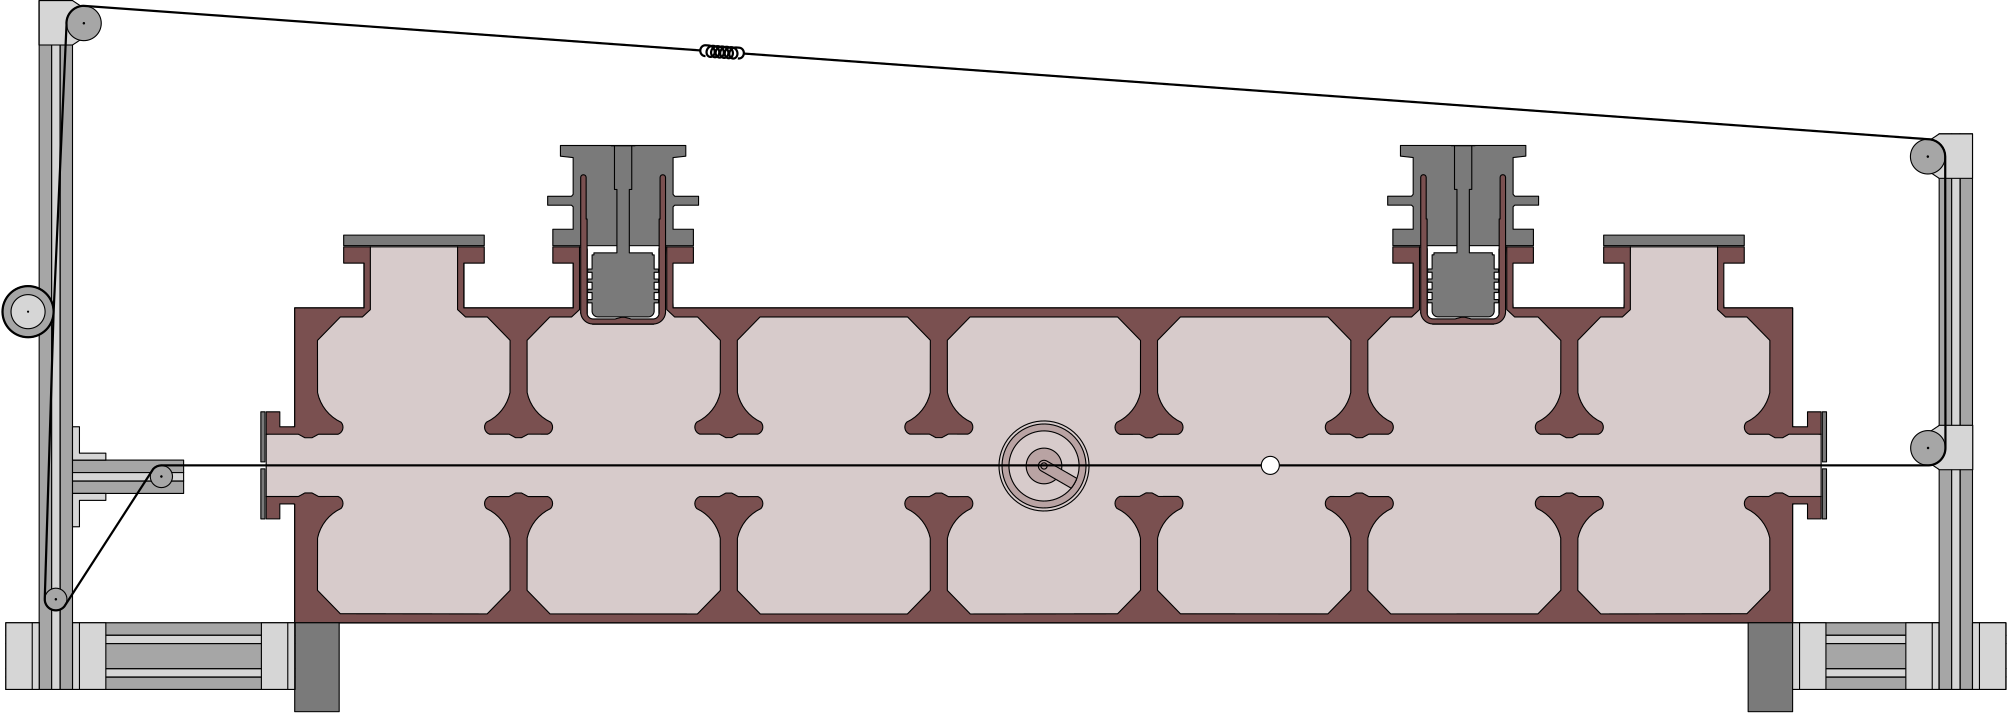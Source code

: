 <?xml version="1.0"?>
<!DOCTYPE ipe SYSTEM "ipe.dtd">
<ipe version="70005" creator="Ipe 7.1.5">
<info created="D:20150716211205" modified="D:20150718144826"/>
<ipestyle name="basic">
<symbol name="arrow/arc(spx)">
<path stroke="sym-stroke" fill="sym-stroke" pen="sym-pen">
0 0 m
-1 0.333 l
-1 -0.333 l
h
</path>
</symbol>
<symbol name="arrow/farc(spx)">
<path stroke="sym-stroke" fill="white" pen="sym-pen">
0 0 m
-1 0.333 l
-1 -0.333 l
h
</path>
</symbol>
<symbol name="mark/circle(sx)" transformations="translations">
<path fill="sym-stroke">
0.6 0 0 0.6 0 0 e
0.4 0 0 0.4 0 0 e
</path>
</symbol>
<symbol name="mark/disk(sx)" transformations="translations">
<path fill="sym-stroke">
0.6 0 0 0.6 0 0 e
</path>
</symbol>
<symbol name="mark/fdisk(sfx)" transformations="translations">
<group>
<path fill="sym-fill">
0.5 0 0 0.5 0 0 e
</path>
<path fill="sym-stroke" fillrule="eofill">
0.6 0 0 0.6 0 0 e
0.4 0 0 0.4 0 0 e
</path>
</group>
</symbol>
<symbol name="mark/box(sx)" transformations="translations">
<path fill="sym-stroke" fillrule="eofill">
-0.6 -0.6 m
0.6 -0.6 l
0.6 0.6 l
-0.6 0.6 l
h
-0.4 -0.4 m
0.4 -0.4 l
0.4 0.4 l
-0.4 0.4 l
h
</path>
</symbol>
<symbol name="mark/square(sx)" transformations="translations">
<path fill="sym-stroke">
-0.6 -0.6 m
0.6 -0.6 l
0.6 0.6 l
-0.6 0.6 l
h
</path>
</symbol>
<symbol name="mark/fsquare(sfx)" transformations="translations">
<group>
<path fill="sym-fill">
-0.5 -0.5 m
0.5 -0.5 l
0.5 0.5 l
-0.5 0.5 l
h
</path>
<path fill="sym-stroke" fillrule="eofill">
-0.6 -0.6 m
0.6 -0.6 l
0.6 0.6 l
-0.6 0.6 l
h
-0.4 -0.4 m
0.4 -0.4 l
0.4 0.4 l
-0.4 0.4 l
h
</path>
</group>
</symbol>
<symbol name="mark/cross(sx)" transformations="translations">
<group>
<path fill="sym-stroke">
-0.43 -0.57 m
0.57 0.43 l
0.43 0.57 l
-0.57 -0.43 l
h
</path>
<path fill="sym-stroke">
-0.43 0.57 m
0.57 -0.43 l
0.43 -0.57 l
-0.57 0.43 l
h
</path>
</group>
</symbol>
<symbol name="arrow/fnormal(spx)">
<path stroke="sym-stroke" fill="white" pen="sym-pen">
0 0 m
-1 0.333 l
-1 -0.333 l
h
</path>
</symbol>
<symbol name="arrow/pointed(spx)">
<path stroke="sym-stroke" fill="sym-stroke" pen="sym-pen">
0 0 m
-1 0.333 l
-0.8 0 l
-1 -0.333 l
h
</path>
</symbol>
<symbol name="arrow/fpointed(spx)">
<path stroke="sym-stroke" fill="white" pen="sym-pen">
0 0 m
-1 0.333 l
-0.8 0 l
-1 -0.333 l
h
</path>
</symbol>
<symbol name="arrow/linear(spx)">
<path stroke="sym-stroke" pen="sym-pen">
-1 0.333 m
0 0 l
-1 -0.333 l
</path>
</symbol>
<symbol name="arrow/fdouble(spx)">
<path stroke="sym-stroke" fill="white" pen="sym-pen">
0 0 m
-1 0.333 l
-1 -0.333 l
h
-1 0 m
-2 0.333 l
-2 -0.333 l
h
</path>
</symbol>
<symbol name="arrow/double(spx)">
<path stroke="sym-stroke" fill="sym-stroke" pen="sym-pen">
0 0 m
-1 0.333 l
-1 -0.333 l
h
-1 0 m
-2 0.333 l
-2 -0.333 l
h
</path>
</symbol>
<pen name="heavier" value="0.8"/>
<pen name="fat" value="1.2"/>
<pen name="ultrafat" value="2"/>
<symbolsize name="large" value="5"/>
<symbolsize name="small" value="2"/>
<symbolsize name="tiny" value="1.1"/>
<arrowsize name="large" value="10"/>
<arrowsize name="small" value="5"/>
<arrowsize name="tiny" value="3"/>
<color name="red" value="1 0 0"/>
<color name="green" value="0 1 0"/>
<color name="blue" value="0 0 1"/>
<color name="yellow" value="1 1 0"/>
<color name="orange" value="1 0.647 0"/>
<color name="gold" value="1 0.843 0"/>
<color name="purple" value="0.627 0.125 0.941"/>
<color name="gray" value="0.745"/>
<color name="brown" value="0.647 0.165 0.165"/>
<color name="navy" value="0 0 0.502"/>
<color name="pink" value="1 0.753 0.796"/>
<color name="seagreen" value="0.18 0.545 0.341"/>
<color name="turquoise" value="0.251 0.878 0.816"/>
<color name="violet" value="0.933 0.51 0.933"/>
<color name="darkblue" value="0 0 0.545"/>
<color name="darkcyan" value="0 0.545 0.545"/>
<color name="darkgray" value="0.663"/>
<color name="darkgreen" value="0 0.392 0"/>
<color name="darkmagenta" value="0.545 0 0.545"/>
<color name="darkorange" value="1 0.549 0"/>
<color name="darkred" value="0.545 0 0"/>
<color name="lightblue" value="0.678 0.847 0.902"/>
<color name="lightcyan" value="0.878 1 1"/>
<color name="lightgray" value="0.827"/>
<color name="lightgreen" value="0.565 0.933 0.565"/>
<color name="lightyellow" value="1 1 0.878"/>
<dashstyle name="dashed" value="[4] 0"/>
<dashstyle name="dotted" value="[1 3] 0"/>
<dashstyle name="dash dotted" value="[4 2 1 2] 0"/>
<dashstyle name="dash dot dotted" value="[4 2 1 2 1 2] 0"/>
<textsize name="large" value="\large"/>
<textsize name="Large" value="\Large"/>
<textsize name="LARGE" value="\LARGE"/>
<textsize name="huge" value="\huge"/>
<textsize name="Huge" value="\Huge"/>
<textsize name="small" value="\small"/>
<textsize name="footnote" value="\footnotesize"/>
<textsize name="tiny" value="\tiny"/>
<textstyle name="center" begin="\begin{center}" end="\end{center}"/>
<textstyle name="itemize" begin="\begin{itemize}" end="\end{itemize}"/>
<textstyle name="item" begin="\begin{itemize}\item{}" end="\end{itemize}"/>
<gridsize name="4 pts" value="4"/>
<gridsize name="8 pts (~3 mm)" value="8"/>
<gridsize name="16 pts (~6 mm)" value="16"/>
<gridsize name="32 pts (~12 mm)" value="32"/>
<gridsize name="10 pts (~3.5 mm)" value="10"/>
<gridsize name="20 pts (~7 mm)" value="20"/>
<gridsize name="14 pts (~5 mm)" value="14"/>
<gridsize name="28 pts (~10 mm)" value="28"/>
<gridsize name="56 pts (~20 mm)" value="56"/>
<anglesize name="90 deg" value="90"/>
<anglesize name="60 deg" value="60"/>
<anglesize name="45 deg" value="45"/>
<anglesize name="30 deg" value="30"/>
<anglesize name="22.5 deg" value="22.5"/>
<tiling name="falling" angle="-60" step="4" width="1"/>
<tiling name="rising" angle="30" step="4" width="1"/>
</ipestyle>
<ipestyle name="bigpaper">
<symbol name="arrow/arc(spx)">
<path stroke="sym-stroke" fill="sym-stroke" pen="sym-pen">
0 0 m
-1 0.333 l
-1 -0.333 l
h
</path>
</symbol>
<symbol name="arrow/farc(spx)">
<path stroke="sym-stroke" fill="white" pen="sym-pen">
0 0 m
-1 0.333 l
-1 -0.333 l
h
</path>
</symbol>
<symbol name="mark/circle(sx)" transformations="translations">
<path fill="sym-stroke">
0.6 0 0 0.6 0 0 e
0.4 0 0 0.4 0 0 e
</path>
</symbol>
<symbol name="mark/disk(sx)" transformations="translations">
<path fill="sym-stroke">
0.6 0 0 0.6 0 0 e
</path>
</symbol>
<symbol name="mark/fdisk(sfx)" transformations="translations">
<group>
<path fill="sym-fill">
0.5 0 0 0.5 0 0 e
</path>
<path fill="sym-stroke" fillrule="eofill">
0.6 0 0 0.6 0 0 e
0.4 0 0 0.4 0 0 e
</path>
</group>
</symbol>
<symbol name="mark/box(sx)" transformations="translations">
<path fill="sym-stroke" fillrule="eofill">
-0.6 -0.6 m
0.6 -0.6 l
0.6 0.6 l
-0.6 0.6 l
h
-0.4 -0.4 m
0.4 -0.4 l
0.4 0.4 l
-0.4 0.4 l
h
</path>
</symbol>
<symbol name="mark/square(sx)" transformations="translations">
<path fill="sym-stroke">
-0.6 -0.6 m
0.6 -0.6 l
0.6 0.6 l
-0.6 0.6 l
h
</path>
</symbol>
<symbol name="mark/fsquare(sfx)" transformations="translations">
<group>
<path fill="sym-fill">
-0.5 -0.5 m
0.5 -0.5 l
0.5 0.5 l
-0.5 0.5 l
h
</path>
<path fill="sym-stroke" fillrule="eofill">
-0.6 -0.6 m
0.6 -0.6 l
0.6 0.6 l
-0.6 0.6 l
h
-0.4 -0.4 m
0.4 -0.4 l
0.4 0.4 l
-0.4 0.4 l
h
</path>
</group>
</symbol>
<symbol name="mark/cross(sx)" transformations="translations">
<group>
<path fill="sym-stroke">
-0.43 -0.57 m
0.57 0.43 l
0.43 0.57 l
-0.57 -0.43 l
h
</path>
<path fill="sym-stroke">
-0.43 0.57 m
0.57 -0.43 l
0.43 -0.57 l
-0.57 0.43 l
h
</path>
</group>
</symbol>
<symbol name="arrow/fnormal(spx)">
<path stroke="sym-stroke" fill="white" pen="sym-pen">
0 0 m
-1 0.333 l
-1 -0.333 l
h
</path>
</symbol>
<symbol name="arrow/pointed(spx)">
<path stroke="sym-stroke" fill="sym-stroke" pen="sym-pen">
0 0 m
-1 0.333 l
-0.8 0 l
-1 -0.333 l
h
</path>
</symbol>
<symbol name="arrow/fpointed(spx)">
<path stroke="sym-stroke" fill="white" pen="sym-pen">
0 0 m
-1 0.333 l
-0.8 0 l
-1 -0.333 l
h
</path>
</symbol>
<symbol name="arrow/linear(spx)">
<path stroke="sym-stroke" pen="sym-pen">
-1 0.333 m
0 0 l
-1 -0.333 l
</path>
</symbol>
<symbol name="arrow/fdouble(spx)">
<path stroke="sym-stroke" fill="white" pen="sym-pen">
0 0 m
-1 0.333 l
-1 -0.333 l
h
-1 0 m
-2 0.333 l
-2 -0.333 l
h
</path>
</symbol>
<symbol name="arrow/double(spx)">
<path stroke="sym-stroke" fill="sym-stroke" pen="sym-pen">
0 0 m
-1 0.333 l
-1 -0.333 l
h
-1 0 m
-2 0.333 l
-2 -0.333 l
h
</path>
</symbol>
<pen name="heavier" value="0.8"/>
<pen name="fat" value="1.2"/>
<pen name="ultrafat" value="2"/>
<symbolsize name="large" value="5"/>
<symbolsize name="small" value="2"/>
<symbolsize name="tiny" value="1.1"/>
<arrowsize name="large" value="10"/>
<arrowsize name="small" value="5"/>
<arrowsize name="tiny" value="3"/>
<color name="red" value="1 0 0"/>
<color name="green" value="0 1 0"/>
<color name="blue" value="0 0 1"/>
<color name="yellow" value="1 1 0"/>
<color name="orange" value="1 0.647 0"/>
<color name="gold" value="1 0.843 0"/>
<color name="purple" value="0.627 0.125 0.941"/>
<color name="gray" value="0.745"/>
<color name="brown" value="0.647 0.165 0.165"/>
<color name="navy" value="0 0 0.502"/>
<color name="pink" value="1 0.753 0.796"/>
<color name="seagreen" value="0.18 0.545 0.341"/>
<color name="turquoise" value="0.251 0.878 0.816"/>
<color name="violet" value="0.933 0.51 0.933"/>
<color name="darkblue" value="0 0 0.545"/>
<color name="darkcyan" value="0 0.545 0.545"/>
<color name="darkgray" value="0.663"/>
<color name="darkgreen" value="0 0.392 0"/>
<color name="darkmagenta" value="0.545 0 0.545"/>
<color name="darkorange" value="1 0.549 0"/>
<color name="darkred" value="0.545 0 0"/>
<color name="lightblue" value="0.678 0.847 0.902"/>
<color name="lightcyan" value="0.878 1 1"/>
<color name="lightgray" value="0.827"/>
<color name="lightgreen" value="0.565 0.933 0.565"/>
<color name="lightyellow" value="1 1 0.878"/>
<dashstyle name="dashed" value="[4] 0"/>
<dashstyle name="dotted" value="[1 3] 0"/>
<dashstyle name="dash dotted" value="[4 2 1 2] 0"/>
<dashstyle name="dash dot dotted" value="[4 2 1 2 1 2] 0"/>
<textsize name="large" value="\large"/>
<textsize name="Large" value="\Large"/>
<textsize name="LARGE" value="\LARGE"/>
<textsize name="huge" value="\huge"/>
<textsize name="Huge" value="\Huge"/>
<textsize name="small" value="\small"/>
<textsize name="footnote" value="\footnotesize"/>
<textsize name="tiny" value="\tiny"/>
<textstyle name="center" begin="\begin{center}" end="\end{center}"/>
<textstyle name="itemize" begin="\begin{itemize}" end="\end{itemize}"/>
<textstyle name="item" begin="\begin{itemize}\item{}" end="\end{itemize}"/>
<gridsize name="4 pts" value="4"/>
<gridsize name="8 pts (~3 mm)" value="8"/>
<gridsize name="16 pts (~6 mm)" value="16"/>
<gridsize name="32 pts (~12 mm)" value="32"/>
<gridsize name="10 pts (~3.5 mm)" value="10"/>
<gridsize name="20 pts (~7 mm)" value="20"/>
<gridsize name="14 pts (~5 mm)" value="14"/>
<gridsize name="28 pts (~10 mm)" value="28"/>
<gridsize name="56 pts (~20 mm)" value="56"/>
<anglesize name="90 deg" value="90"/>
<anglesize name="60 deg" value="60"/>
<anglesize name="45 deg" value="45"/>
<anglesize name="30 deg" value="30"/>
<anglesize name="22.5 deg" value="22.5"/>
<layout paper="10000 6000" origin="0 0" frame="10000 6000"/>
<titlestyle pos="10 10" size="LARGE" color="title"  valign="baseline"/>
<tiling name="falling" angle="-60" step="4" width="1"/>
<tiling name="rising" angle="30" step="4" width="1"/>
</ipestyle>
<page>
<layer name="Cavity"/>
<layer name="Minitec"/>
<view layers="Cavity Minitec" active="Cavity"/>
<group layer="Cavity" matrix="1 0 0 1 -256 -288">
<group matrix="-1 0 -0 -1 1819.81 1445.16">
<path matrix="1 0 0 1 608 96" stroke="black" fill="0.843 0.796 0.796">
32.5748 709.16 m
571.811 709.16 l
571.811 666.365 l
582.077 663.7 l
582.077 641.274 l
571.811 638.609 l
571.811 595.814 l
546.833 595.814 l
546.833 579.681 l
544.588 573.822 l
513.186 573.822 l
510.941 579.681 l
510.941 595.814 l
471.533 595.814 l
471.533 579.681 l
469.288 573.822 l
466.559 574.607 l
466.557 597.788 l
468.862 597.581 l
464.532 601.615 l
442.649 601.615 l
438.319 597.581 l
440.624 597.788 l
440.622 574.47 l
437.886 573.822 l
435.641 595.814 l
169.133 595.814 l
169.133 579.681 l
166.888 573.822 l
164.149 574.498 l
164.146 597.765 l
166.451 597.558 l
162.122 601.592 l
140.238 601.592 l
136.139 597.579 l
138.214 597.765 l
138.211 574.631 l
135.486 573.822 l
133.241 595.814 l
93.2332 595.814 l
90.988 573.822 l
59.586 573.822 l
57.3408 595.814 l
32.5748 595.814 l
32.5748 638.609 l
22.309 641.274 l
22.309 663.7 l
32.5748 666.365 l
32.5748 709.16 l
h
</path>
<path matrix="1 0 0 0.643236 608 296.509" stroke="black" fill="0.478">
49.9884 579.681 m
49.9884 573.822 l
100.586 573.822 l
100.586 579.681 l
h
</path>
<path matrix="1 0 0 0.643236 1061.6 296.509" stroke="black" fill="0.478">
49.9884 579.681 m
49.9884 573.822 l
100.586 573.822 l
100.586 579.681 l
h
</path>
<group matrix="1 0 0 1 608 96">
<path matrix="1 0 0 1 0.135177 0" stroke="black" fill="0.478">
20.2379 651.229 m
20.2379 633.22 l
21.7438 633.22 l
21.7438 651.229 l
h
</path>
<path matrix="1 0 0 1 4.0023 21.465" stroke="black" fill="0.478">
16.3708 650.293 m
16.3708 632.284 l
17.8767 632.284 l
17.8767 650.293 l
h
</path>
</group>
<group matrix="1 0 0 1 1170.12 96">
<path matrix="1 0 0 1 0.135177 0" stroke="black" fill="0.478">
20.2379 651.229 m
20.2379 633.22 l
21.7438 633.22 l
21.7438 651.229 l
h
</path>
<path matrix="1 0 0 1 4.0023 21.465" stroke="black" fill="0.478">
16.3708 650.293 m
16.3708 632.284 l
17.8767 632.284 l
17.8767 650.293 l
h
</path>
</group>
<group matrix="1 0 0 1 608 96">
<path stroke="black" fill="0.478 0.314 0.314">
571.811 666.365 m
571.811 709.16 l
32.5748 709.16 l
32.5748 666.365 l
27.2027 666.365 l
27.2027 671.754 l
22.309 671.754 l
22.309 663.7 l
33.896 663.695 l
36.227 662.427 l
38.796 662.427 l
41.127 663.695 l
48.176 663.685 l
-2.67979 0 0 -2.67979 47.268 666.207 49.269 667.99 a
-15.2113 0 0 15.2113 55.677 681.786 40.789 678.666 a
40.761 697.469 l
49.0254 705.9 l
101.642 705.976 l
109.906 697.499 l
109.878 678.696 l
15.2113 0 0 -15.2113 94.99 681.816 101.398 668.02 a
2.67979 0 0 2.67979 103.399 666.237 102.491 663.715 a
109.54 663.725 l
111.871 662.457 l
114.052 662.447 l
116.383 663.715 l
123.432 663.705 l
-2.67979 0 0 -2.67979 122.524 666.227 124.525 668.01 a
-15.2113 0 0 15.2113 130.933 681.806 116.045 678.686 a
116.017 697.489 l
124.281 705.966 l
177.242 705.976 l
185.506 697.499 l
185.478 678.696 l
15.2113 0 0 -15.2113 170.59 681.816 176.998 668.02 a
2.67979 0 0 2.67979 178.999 666.237 178.091 663.715 a
185.14 663.725 l
187.471 662.457 l
189.652 662.447 l
191.983 663.715 l
199.032 663.705 l
-2.67979 0 0 -2.67979 198.124 666.227 200.125 668.01 a
-15.2113 0 0 15.2113 206.533 681.806 191.645 678.686 a
191.617 697.489 l
199.881 705.966 l
252.947 705.936 l
261.211 697.459 l
261.183 678.656 l
15.2113 0 0 -15.2113 246.295 681.776 252.703 667.98 a
2.67979 0 0 2.67979 254.704 666.197 253.796 663.675 a
260.845 663.685 l
263.176 662.417 l
265.357 662.407 l
267.688 663.675 l
274.737 663.665 l
-2.67979 0 0 -2.67979 273.829 666.187 275.83 667.97 a
-15.2113 0 0 15.2113 282.238 681.766 267.35 678.646 a
267.322 697.449 l
275.586 705.926 l
328.613 705.996 l
336.877 697.519 l
336.849 678.716 l
15.2113 0 0 -15.2113 321.961 681.836 328.369 668.04 a
2.67979 0 0 2.67979 330.37 666.257 329.462 663.735 a
336.511 663.745 l
338.842 662.477 l
341.023 662.477 l
343.354 663.745 l
350.403 663.735 l
-2.67979 0 0 -2.67979 349.495 666.257 351.496 668.04 a
-15.2113 0 0 15.2113 357.904 681.836 343.016 678.716 a
342.988 697.519 l
351.252 705.996 l
404.213 705.996 l
412.477 697.519 l
412.449 678.716 l
15.2113 0 0 -15.2113 397.561 681.836 403.969 668.04 a
2.67979 0 0 2.67979 405.97 666.257 405.062 663.735 a
412.111 663.745 l
414.442 662.477 l
416.623 662.477 l
418.954 663.745 l
426.003 663.735 l
-2.67979 0 0 -2.67979 425.095 666.257 427.096 668.04 a
-15.2113 0 0 15.2113 433.504 681.836 418.616 678.716 a
418.588 697.519 l
426.852 705.996 l
479.906 705.976 l
488.17 697.499 l
488.142 678.696 l
15.2113 0 0 -15.2113 473.254 681.816 479.662 668.02 a
2.67979 0 0 2.67979 481.663 666.237 480.755 663.715 a
487.804 663.725 l
490.135 662.457 l
492.316 662.457 l
494.647 663.725 l
501.696 663.715 l
-2.67979 0 0 -2.67979 500.788 666.237 502.789 668.02 a
-15.2113 0 0 15.2113 509.197 681.816 494.309 678.696 a
494.281 697.499 l
502.545 705.976 l
555.408 705.9 l
563.625 697.469 l
563.597 678.666 l
15.2113 0 0 -15.2113 548.709 681.786 555.117 667.99 a
2.67979 0 0 2.67979 557.118 666.207 556.21 663.685 a
563.259 663.695 l
565.59 662.427 l
568.159 662.427 l
570.49 663.7 l
582.077 663.7 l
582.077 671.754 l
577.183 671.754 l
577.183 666.365 l
571.811 666.365 l
</path>
<path stroke="black" fill="0.478 0.314 0.314">
57.3408 595.814 m
57.3408 579.681 l
49.9884 579.681 l
49.9884 573.822 l
59.586 573.822 l
59.586 596.413 l
56.7126 599.074 l
49.0254 599.074 l
40.761 607.503 l
40.789 626.306 l
-15.2113 0 0 15.2113 55.677 623.186 49.269 636.982 a
-2.67979 0 0 -2.67979 47.268 638.765 48.176 641.287 a
41.127 641.277 l
38.8964 642.545 l
36.15 642.545 l
33.896 641.274 l
22.309 641.274 l
22.309 633.22 l
27.2027 633.22 l
27.2027 638.609 l
32.5748 638.609 l
32.5748 595.814 l
h
</path>
<path stroke="black" fill="0.478 0.314 0.314">
124.218 599.074 m
132.623 599.074 l
135.486 596.413 l
135.486 573.822 l
125.888 573.822 l
125.888 579.681 l
133.241 579.681 l
133.241 595.814 l
93.2332 595.814 l
93.2332 579.681 l
100.586 579.681 l
100.586 573.822 l
90.988 573.822 l
90.988 596.413 l
93.861 599.074 l
101.711 599.074 l
109.906 607.48 l
109.878 626.283 l
15.2113 0 0 15.2113 94.99 623.163 101.398 636.959 a
2.67979 0 0 -2.67979 103.399 638.742 102.491 641.264 a
109.54 641.254 l
111.871 642.522 l
114.052 642.529 l
116.383 641.261 l
123.432 641.271 l
-2.67979 0 0 2.67979 122.524 638.749 124.525 636.966 a
-15.2113 0 0 -15.2113 130.933 623.17 116.045 626.29 a
116.017 607.487 l
124.281 599.01 l
</path>
<path stroke="black" fill="0.478 0.314 0.314">
199.818 599.074 m
252.982 599.074 l
261.211 607.515 l
261.183 626.318 l
15.2113 0 0 15.2113 246.295 623.198 252.703 636.994 a
2.67979 0 0 -2.67979 254.704 638.777 253.796 641.299 a
260.845 641.289 l
263.176 642.557 l
265.357 642.564 l
267.688 641.296 l
274.737 641.306 l
-2.67979 0 0 2.67979 273.829 638.784 275.83 637.001 a
-15.2113 0 0 -15.2113 282.238 623.205 267.35 626.325 a
267.322 607.522 l
275.558 599.074 l
328.711 599.074 l
336.877 607.45 l
336.849 626.253 l
15.2113 0 0 15.2113 321.961 623.133 328.369 636.929 a
2.67979 0 0 -2.67979 330.37 638.712 329.462 641.234 a
336.511 641.224 l
338.842 642.492 l
341.023 642.499 l
343.354 641.231 l
350.403 641.241 l
-2.67979 0 0 2.67979 349.495 638.719 351.496 636.936 a
-15.2113 0 0 -15.2113 357.904 623.14 343.016 626.26 a
342.988 607.457 l
351.16 599.074 l
404.309 599.074 l
412.477 607.453 l
412.449 626.256 l
15.2113 0 0 15.2113 397.561 623.136 403.969 636.932 a
2.67979 0 0 -2.67979 405.97 638.715 405.062 641.237 a
412.111 641.227 l
414.442 642.495 l
416.623 642.501 l
418.954 641.233 l
426.003 641.243 l
-2.67979 0 0 2.67979 425.095 638.721 427.096 636.938 a
-15.2113 0 0 -15.2113 433.504 623.142 418.616 626.262 a
418.588 607.459 l
426.763 599.074 l
435.027 599.074 l
437.886 596.413 l
437.886 573.822 l
428.288 573.822 l
428.288 579.681 l
435.641 579.681 l
435.641 595.814 l
169.133 595.814 l
169.133 579.681 l
176.486 579.681 l
176.486 573.822 l
166.888 573.822 l
166.888 596.413 l
169.761 599.074 l
177.311 599.074 l
185.506 607.48 l
185.478 626.283 l
15.2113 0 0 15.2113 170.59 623.163 176.998 636.959 a
2.67979 0 0 -2.67979 178.999 638.742 178.091 641.264 a
185.14 641.254 l
187.471 642.522 l
189.652 642.528 l
191.983 641.26 l
199.032 641.27 l
-2.67979 0 0 2.67979 198.124 638.748 200.125 636.965 a
-15.2113 0 0 -15.2113 206.533 623.169 191.645 626.289 a
191.617 607.486 l
199.881 599.009 l
</path>
<path stroke="black" fill="0.478 0.314 0.314">
513.186 596.413 m
510.315 599.074 l
502.473 599.074 l
494.281 607.478 l
494.309 626.281 l
-15.2113 0 0 15.2113 509.197 623.161 502.789 636.957 a
-2.67979 0 0 -2.67979 500.788 638.74 501.696 641.262 a
494.647 641.252 l
492.316 642.52 l
490.135 642.513 l
487.804 641.245 l
480.755 641.255 l
2.67979 0 0 2.67979 481.663 638.733 479.662 636.95 a
15.2113 0 0 -15.2113 473.254 623.154 488.142 626.274 a
488.17 607.471 l
479.984 599.074 l
472.161 599.074 l
469.288 596.413 l
469.288 573.822 l
478.886 573.822 l
478.886 579.681 l
471.533 579.681 l
471.533 595.814 l
510.941 595.814 l
510.941 579.681 l
503.588 579.681 l
503.588 573.822 l
513.186 573.822 l
h
</path>
<path stroke="black" fill="0.478 0.314 0.314">
565.59 642.545 m
568.159 642.545 l
570.49 641.274 l
582.077 641.274 l
582.077 633.22 l
577.183 633.22 l
577.183 638.609 l
571.811 638.609 l
571.811 595.814 l
546.833 595.814 l
546.833 579.681 l
554.186 579.681 l
554.186 573.822 l
544.588 573.822 l
544.588 596.413 l
547.461 599.074 l
555.408 599.074 l
563.625 607.503 l
563.597 626.306 l
15.2113 0 0 15.2113 548.709 623.186 555.117 636.982 a
2.67979 0 0 -2.67979 557.118 638.765 556.21 641.287 a
563.259 641.277 l
h
</path>
</group>
<group matrix="-0.5 -0.866025 0.866025 -0.5 495.835 1336.66">
<path matrix="0.222714 0 0 0.222714 259.325 607.746" stroke="black">
72.7692 0 0 72.7692 191.908 201.89 e
</path>
<path matrix="0.222714 0 0 0.222714 259.325 607.746" stroke="black" fill="0.725 0.639 0.639">
67.8739 0 0 67.8739 191.908 201.89 e
</path>
<path matrix="1 0 0 1 0.00140169 0.00027054" stroke="black" fill="0.843 0.796 0.796">
12.628 0 0 12.628 302.066 652.71 e
</path>
<group matrix="1 0 0 1 0.001 0">
<path stroke="black" fill="0.725 0.639 0.639">
6.41911 0 0 6.41911 302.066 652.71 e
</path>
<path matrix="1 0 0 1 -0.00040169 -0.00027054" stroke="black" fill="0.725 0.639 0.639">
304.102 640.247 m
12.6279 0 0 -12.6279 302.065 652.71 300.029 640.247 a
300.029 652.703 l
2.0367 0 0 -2.0367 302.066 652.71 304.102 652.712 a
304.102 640.247 l
</path>
<path matrix="0.222714 0 0 0.222714 259.325 607.747" stroke="black" fill="0.725 0.639 0.639">
5.02733 0 0 5.02733 191.908 201.89 e
</path>
</group>
</group>
<group matrix="1 0 0 1 608 96">
<path stroke="black" fill="0.478">
135.909 573.38 m
125.879 573.38 l
125.879 567.477 l
133.199 567.477 l
133.199 559.386 l
132.586 558.807 l
124.023 558.807 l
124.023 555.598 l
132.591 555.598 l
133.199 554.914 l
133.199 541.667 l
128.619 541.161 l
128.619 537.324 l
173.741 537.324 l
173.741 541.161 l
169.161 541.667 l
169.161 554.914 l
169.769 555.598 l
178.337 555.598 l
178.337 558.807 l
169.774 558.807 l
169.161 559.386 l
169.161 567.477 l
176.477 567.477 l
176.477 573.38 l
166.451 573.38 l
h
</path>
<path stroke="black" fill="0.478 0.314 0.314">
138.214 597.765 m
2.17478 0 0 -2.17478 140.382 597.596 140.233 599.765 a
148.298 599.765 l
150.811 599.086 l
151.549 599.086 l
154.062 599.765 l
162.127 599.765 l
-2.17478 0 0 2.17478 161.978 597.596 164.146 597.765 a
164.15 563.795 l
164.484 563.795 l
164.484 548.808 l
-0.979003 0 0 -0.979003 165.473 548.834 166.451 548.808 a
166.451 597.558 l
-4.46596 0 0 -4.46596 162.006 597.128 162.122 601.592 a
140.238 601.592 l
4.46596 0 0 4.46596 140.354 597.128 135.909 597.558 a
135.909 548.808 l
0.979003 0 0 0.979003 136.887 548.834 137.876 548.808 a
137.876 563.795 l
138.21 563.795 l
h
</path>
<path stroke="black" fill="0.478">
155.452 537.418 m
154.288 537.418 l
154.288 553.142 l
153.412 553.142 l
153.412 575.969 l
161.686 575.969 l
161.686 576.702 l
162.349 576.702 l
162.349 581.796 l
163.934 581.797 l
163.934 582.966 l
162.349 582.966 l
162.349 585.397 l
163.934 585.398 l
163.934 586.567 l
162.349 586.567 l
162.349 589.084 l
163.934 589.084 l
163.934 590.253 l
162.349 590.254 l
162.349 592.793 l
163.934 592.793 l
163.934 593.962 l
162.349 593.962 l
162.349 597.076 l
-2.13777 0 0 -2.13777 160.22 596.889 160.176 599.026 a
142.184 599.026 l
2.13777 0 0 2.13777 142.14 596.889 140.011 597.076 a
140.011 593.962 l
138.426 593.962 l
138.426 592.793 l
140.011 592.793 l
140.011 590.254 l
138.426 590.253 l
138.426 589.084 l
140.011 589.084 l
140.011 586.567 l
138.426 586.567 l
138.426 585.398 l
140.011 585.397 l
140.011 582.966 l
138.426 582.966 l
138.426 581.797 l
140.011 581.796 l
140.011 576.702 l
140.674 576.702 l
140.674 575.969 l
148.948 575.969 l
148.948 553.142 l
148.072 553.142 l
148.072 537.418 l
146.908 537.418 l
h
</path>
</group>
<group matrix="1 0 0 1 608 96">
<path stroke="black" fill="0.478">
431.03 537.346 m
476.152 537.346 l
476.152 541.184 l
471.572 541.689 l
471.572 554.936 l
472.18 555.62 l
480.747 555.62 l
480.747 558.829 l
472.184 558.829 l
471.572 559.409 l
471.572 567.499 l
478.888 567.499 l
478.888 573.403 l
468.862 573.403 l
438.32 573.403 l
428.29 573.403 l
428.29 567.499 l
435.61 567.499 l
435.61 559.409 l
434.997 558.829 l
426.434 558.829 l
426.434 555.62 l
435.001 555.62 l
435.61 554.936 l
435.61 541.689 l
431.03 541.184 l
h
</path>
<path stroke="black" fill="0.478 0.314 0.314">
468.862 597.581 m
468.862 548.83 l
-0.979003 0 0 0.979003 467.883 548.857 466.895 548.83 a
466.895 563.818 l
466.56 563.818 l
466.557 597.788 l
-2.17478 0 0 -2.17478 464.389 597.618 464.537 599.788 a
456.473 599.788 l
453.96 599.109 l
453.222 599.109 l
450.708 599.788 l
442.644 599.788 l
2.17478 0 0 2.17478 442.793 597.618 440.624 597.788 a
440.621 563.818 l
440.287 563.818 l
440.287 548.83 l
0.979003 0 0 -0.979003 439.298 548.857 438.319 548.83 a
438.319 597.581 l
4.46596 0 0 -4.46596 442.765 597.15 442.649 601.615 a
464.532 601.615 l
-4.46596 0 0 4.46596 464.417 597.15 468.862 597.581 a
h
</path>
<path stroke="black" fill="0.478">
449.319 537.44 m
457.863 537.44 l
456.699 537.44 l
456.699 553.165 l
455.823 553.165 l
455.823 575.991 l
464.097 575.991 l
464.097 576.724 l
464.76 576.724 l
464.76 581.819 l
466.345 581.819 l
466.345 582.989 l
464.76 582.989 l
464.76 585.42 l
466.345 585.42 l
466.345 586.59 l
464.76 586.59 l
464.76 589.107 l
466.345 589.106 l
466.345 590.276 l
464.76 590.276 l
464.76 592.815 l
466.345 592.815 l
466.345 593.985 l
464.76 593.985 l
464.76 597.098 l
-2.13777 0 0 -2.13777 462.631 596.911 462.587 599.049 a
444.595 599.049 l
2.13777 0 0 2.13777 444.551 596.911 442.421 597.098 a
442.421 593.985 l
440.837 593.985 l
440.837 592.815 l
442.421 592.815 l
442.421 590.276 l
440.837 590.276 l
440.837 589.106 l
442.421 589.107 l
442.421 586.59 l
440.837 586.59 l
440.837 585.42 l
442.421 585.42 l
442.421 582.989 l
440.837 582.989 l
440.837 581.819 l
442.421 581.819 l
442.421 576.724 l
443.085 576.724 l
443.085 575.991 l
451.359 575.991 l
451.359 553.165 l
450.483 553.165 l
450.483 537.44 l
h
</path>
</group>
</group>
<group matrix="1 0 0 1 448 464">
<path matrix="1 0 0 1 32 -240" stroke="black" fill="0.478">
160 384 m
160 416 l
176 416 l
176 384 l
h
</path>
<group matrix="1 0 0 1 64 -240">
<path matrix="1 0 0 1 0 -36" stroke="black" fill="0.651">
24 447.5 m
24 452 l
128 452 l
128 447.5 l
h
</path>
<path matrix="1 0 0 1 0 -36" stroke="black" fill="0.839">
24 447.5 m
24 444.5 l
128 444.5 l
128 447.5 l
h
</path>
<path matrix="1 0 0 1 0 -48" stroke="black" fill="0.651">
128 444.5 m
128 440 l
24 440 l
24 444.5 l
h
</path>
<path matrix="1 0 0 1 0 -48" stroke="black" fill="0.839">
24 447.5 m
24 444.5 l
128 444.5 l
128 447.5 l
h
</path>
<path stroke="black" fill="0.651">
24 404 m
24 408.5 l
128 408.5 l
128 404 l
128 399.5 l
24 399.5 l
h
</path>
</group>
<group matrix="1 0 0 1 36 -272">
<path matrix="1 0 0 1 112 32" stroke="black" fill="0.839">
32 416 m
32 392 l
44 392 l
44 416 l
h
</path>
<path stroke="black" fill="0.839">
156 448 m
156 424 l
153.5 424 l
153.5 448 l
h
</path>
</group>
<group matrix="-1 0 0 -1 268 600">
<path matrix="1 0 0 1 112 32" stroke="black" fill="0.839">
32 416 m
32 392 l
44 392 l
44 416 l
h
</path>
<path stroke="black" fill="0.839">
156 448 m
156 424 l
153.5 424 l
153.5 448 l
h
</path>
</group>
<group matrix="0 2.38462 -1 0 552 94.7692">
<path stroke="black" fill="0.651">
128 444.5 m
128 440 l
24 440 l
24 444.5 l
h
</path>
<path stroke="black" fill="0.651">
24 447.5 m
24 452 l
128 452 l
128 447.5 l
h
</path>
<path stroke="black" fill="0.839">
24 447.5 m
24 444.5 l
128 444.5 l
128 447.5 l
h
</path>
</group>
<group matrix="1 0 0 1 -56 -272">
<path matrix="1 0 0 1 112 32" stroke="black" fill="0.839">
32 416 m
32 392 l
44 392 l
44 416 l
h
</path>
<path stroke="black" fill="0.839">
156 448 m
156 424 l
153.5 424 l
153.5 448 l
h
</path>
</group>
<group matrix="0.384615 0 0 1 102.769 -217.437">
<path stroke="black" fill="0.651">
128 444.5 m
128 440 l
24 440 l
24 444.5 l
h
</path>
<path stroke="black" fill="0.651">
24 447.5 m
24 452 l
128 452 l
128 447.5 l
h
</path>
<path stroke="black" fill="0.839">
24 447.5 m
24 444.5 l
128 444.5 l
128 447.5 l
h
</path>
</group>
<path matrix="1 0 0 1 -25.5 -109.437" stroke="black" fill="0.839">
137.5 344 m
137.5 356 l
140 356 l
140 346.5 l
149.5 346.5 l
149.5 344 l
h
</path>
<path matrix="0 -1 1 0 -232 360.063" stroke="black" fill="0.839">
137.5 344 m
137.5 356 l
140 356 l
140 346.5 l
149.5 346.5 l
149.5 344 l
h
</path>
<path matrix="-1 0 0 1 891.236 -240" stroke="black" fill="0.478">
160 384 m
160 416 l
176 416 l
176 384 l
h
</path>
<group matrix="-0.738113 0 0 1 825.715 -240">
<path matrix="1 0 0 1 0 -36" stroke="black" fill="0.651">
24 447.5 m
24 452 l
128 452 l
128 447.5 l
h
</path>
<path matrix="1 0 0 1 0 -36" stroke="black" fill="0.839">
24 447.5 m
24 444.5 l
128 444.5 l
128 447.5 l
h
</path>
<path matrix="1 0 0 1 0 -48" stroke="black" fill="0.651">
128 444.5 m
128 440 l
24 440 l
24 444.5 l
h
</path>
<path matrix="1 0 0 1 0 -48" stroke="black" fill="0.839">
24 447.5 m
24 444.5 l
128 444.5 l
128 447.5 l
h
</path>
<path stroke="black" fill="0.651">
24 404 m
24 408.5 l
128 408.5 l
128 404 l
128 399.5 l
24 399.5 l
h
</path>
</group>
<group matrix="-1 0 0 1 887.236 -272">
<path matrix="1 0 0 1 112 32" stroke="black" fill="0.839">
32 416 m
32 392 l
44 392 l
44 416 l
h
</path>
<path stroke="black" fill="0.839">
156 448 m
156 424 l
153.5 424 l
153.5 448 l
h
</path>
</group>
<group matrix="1 0 0 -1 628 600">
<path matrix="1 0 0 1 112 32" stroke="black" fill="0.839">
32 416 m
32 392 l
44 392 l
44 416 l
h
</path>
<path stroke="black" fill="0.839">
156 448 m
156 424 l
153.5 424 l
153.5 448 l
h
</path>
</group>
<group matrix="0 1.92308 1 0 344 105.846">
<path stroke="black" fill="0.651">
128 444.5 m
128 440 l
24 440 l
24 444.5 l
h
</path>
<path stroke="black" fill="0.651">
24 447.5 m
24 452 l
128 452 l
128 447.5 l
h
</path>
<path stroke="black" fill="0.839">
24 447.5 m
24 444.5 l
128 444.5 l
128 447.5 l
h
</path>
</group>
<group matrix="-1 0 0 1 952 -272">
<path matrix="1 0 0 1 112 32" stroke="black" fill="0.839">
32 416 m
32 392 l
44 392 l
44 416 l
h
</path>
<path stroke="black" fill="0.839">
156 448 m
156 424 l
153.5 424 l
153.5 448 l
h
</path>
</group>
<group matrix="-1 0 0 1 896 -48">
<path matrix="1 0 0 1 -64 -32" stroke="black" fill="0.839">
164 432 m
176 432 l
182.064 427.957 l
182.544 420.363 l
176 416 l
164 416 l
h
</path>
<path matrix="1 0 0 1 -75.9132 -32.1721" stroke="black" fill="0.651">
6.26129 -0.109131 0.109131 6.26129 192 424 e
</path>
<path matrix="0.0677395 0 0 0.0677395 106.332 361.752" stroke="black" fill="black">
4 0 0 4 144 444 e
</path>
</group>
<group matrix="-1 0 0 1 896.086 -152.903">
<path matrix="1 0 0 1 -64 -32" stroke="black" fill="0.839">
164 432 m
176 432 l
182.064 427.957 l
182.544 420.363 l
176 416 l
164 416 l
h
</path>
<path matrix="1 0 0 1 -75.9132 -32.1721" stroke="black" fill="0.651">
6.26129 -0.109131 0.109131 6.26129 192 424 e
</path>
<path matrix="0.0677395 0 0 0.0677395 106.332 361.752" stroke="black" fill="black">
4 0 0 4 144 444 e
</path>
</group>
<group>
<path matrix="1 0 0 1 0 -155.337" stroke="black" fill="0.651">
4 0 0 4 144 384 e
</path>
<path matrix="0.0677395 0 0 0.0677395 134.246 198.587" stroke="black" fill="black">
4 0 0 4 144 444 e
</path>
</group>
<group>
<path matrix="1 0 0 1 -37.9943 -199.543" stroke="black" fill="0.651">
4 0 0 4 144 384 e
</path>
<path matrix="0.0677395 0 0 0.0677395 96.2512 154.38" stroke="black" fill="black">
4 0 0 4 144 444 e
</path>
</group>
<group>
<path matrix="1 0 0 1 -64 -32" stroke="black" fill="0.839">
164 432 m
176 432 l
182.064 427.957 l
182.544 420.363 l
176 416 l
164 416 l
h
</path>
<path matrix="1 0 0 1 -75.9132 -32.1721" stroke="black" fill="0.651">
6.26129 -0.109131 0.109131 6.26129 192 424 e
</path>
<path matrix="0.0677395 0 0 0.0677395 106.332 361.752" stroke="black" fill="black">
4 0 0 4 144 444 e
</path>
</group>
<group matrix="0.766861 0 0 0.766861 -14.428 18.0649">
<path stroke="black" fill="0.651">
12 0 0 12 144 352 e
</path>
<path stroke="black" fill="0.839">
8 0 0 8 144 352 e
</path>
<path matrix="0.0677395 0 0 0.0677395 134.246 321.924" stroke="black" fill="black">
4 0 0 4 144 444 e
</path>
</group>
<path stroke="black" pen="heavier">
353.678 380.915 m
780.811 350.025 l
6.26206 0 0 -6.26206 779.914 343.828 786.175 343.859 a
786.261 238.884 l
6.2619 0 0 -6.2619 780 238.925 779.935 232.663 a
143.995 232.663 l
4 0 0 4 144 228.663 141.067 231.383 a
109.052 181.864 l
4 0 0 -4 106.006 184.457 102.011 184.665 a
105.202 288.097 l
9.20233 0 0 9.20233 96 288 86.7982 287.901 a
9.20233 0 0 9.20233 96 288 105.202 287.982 a
109.846 391.312 l
6.28389 0 0 -6.28389 116.108 391.83 115.858 398.109 a
338 382.049 l
</path>
<path matrix="0.203428 0 0 0.203428 510.663 180.586" stroke="black" fill="white">
16 0 0 16 160 256 e
</path>
<path matrix="0.997397 -0.0721114 0.0721114 0.997397 -143.375 10.5464" stroke="black" pen="heavier">
467.035 403.359 m
1.78983 0 0 1.94714 467.262 405.29 467.251 407.238 a
466.115 407.238 l
465.84 407.236 465.578 407.188 465.33 407.094 c
465.081 407 464.845 406.861 464.641 406.686 c
464.437 406.511 464.264 406.301 464.132 406.07 c
464 405.839 463.908 405.587 463.86 405.333 c
463.813 405.078 463.81 404.821 463.85 404.578 c
463.89 404.336 463.972 404.108 464.089 403.912 c
464.206 403.715 464.357 403.55 464.53 403.427 c
464.703 403.305 464.897 403.225 465.097 403.193 c
465.297 403.161 465.502 403.178 465.696 403.241 c
465.89 403.305 466.074 403.416 466.23 403.566 c
466.387 403.716 466.517 403.906 466.61 404.121 c
466.703 404.337 466.758 404.578 466.768 404.829 c
466.779 405.079 466.746 405.339 466.669 405.589 c
466.592 405.84 466.471 406.081 466.313 406.297 c
466.154 406.512 465.958 406.701 465.735 406.851 c
465.513 407.001 465.264 407.111 465.004 407.174 c
464.744 407.237 464.473 407.253 464.207 407.221 c
463.942 407.189 463.682 407.109 463.444 406.986 c
463.206 406.863 462.989 406.697 462.807 406.5 c
462.625 406.303 462.477 406.076 462.372 405.833 c
462.267 405.59 462.204 405.333 462.186 405.078 c
462.168 404.824 462.195 404.572 462.262 404.341 c
462.329 404.111 462.437 403.901 462.575 403.726 c
462.713 403.552 462.882 403.413 463.067 403.319 c
463.253 403.225 463.454 403.177 463.656 403.177 c
463.858 403.177 464.059 403.226 464.244 403.32 c
464.43 403.414 464.598 403.554 464.736 403.728 c
464.874 403.903 464.981 404.113 465.048 404.344 c
465.115 404.575 465.142 404.827 465.123 405.081 c
465.105 405.336 465.042 405.593 464.937 405.836 c
464.831 406.079 464.683 406.306 464.501 406.502 c
464.318 406.699 464.102 406.864 463.863 406.987 c
463.625 407.11 463.365 407.19 463.099 407.222 c
462.834 407.253 462.563 407.237 462.303 407.173 c
462.043 407.11 461.794 406.999 461.572 406.849 c
461.349 406.699 461.153 406.51 460.995 406.294 c
460.837 406.079 460.716 405.837 460.639 405.587 c
460.563 405.336 460.53 405.076 460.541 404.826 c
460.553 404.575 460.608 404.334 460.701 404.118 c
460.794 403.903 460.924 403.714 461.081 403.564 c
461.238 403.414 461.421 403.304 461.616 403.241 c
461.81 403.177 462.015 403.161 462.215 403.193 c
462.415 403.225 462.609 403.306 462.782 403.429 c
462.954 403.552 463.105 403.717 463.222 403.914 c
463.338 404.111 463.42 404.338 463.46 404.581 c
463.499 404.824 463.496 405.081 463.449 405.336 c
463.401 405.59 463.309 405.842 463.176 406.073 c
463.043 406.303 462.87 406.513 462.666 406.688 c
462.462 406.862 462.228 407.002 461.977 407.095 c
461.726 407.189 461.459 407.238 461.192 407.238 c
460.924 407.237 460.657 407.189 460.406 407.095 c
460.155 407.001 459.921 406.861 459.717 406.687 c
459.514 406.512 459.341 406.302 459.208 406.071 c
459.075 405.84 458.983 405.589 458.936 405.334 c
458.888 405.079 458.886 404.822 458.925 404.579 c
458.965 404.337 459.047 404.109 459.164 403.913 c
459.281 403.716 459.432 403.551 459.605 403.428 c
459.777 403.305 459.971 403.225 460.171 403.193 c
460.371 403.161 460.576 403.178 460.771 403.241 c
460.965 403.305 461.148 403.415 461.305 403.565 c
461.462 403.715 461.592 403.905 461.685 404.12 c
461.778 404.336 461.833 404.577 461.844 404.828 c
461.855 405.078 461.822 405.338 461.745 405.588 c
461.668 405.839 461.547 406.08 461.389 406.296 c
461.23 406.511 461.034 406.7 460.811 406.85 c
460.589 407 460.34 407.111 460.08 407.174 c
459.82 407.237 459.549 407.253 459.284 407.221 c
459.018 407.189 458.758 407.109 458.52 406.986 c
458.282 406.863 458.065 406.698 457.883 406.501 c
457.701 406.304 457.553 406.077 457.448 405.834 c
457.342 405.592 457.28 405.334 457.262 405.079 c
457.244 404.825 457.27 404.573 457.337 404.343 c
457.404 404.112 457.512 403.902 457.65 403.727 c
457.788 403.553 457.957 403.413 458.142 403.32 c
458.327 403.226 458.529 403.177 458.73 403.177 c
458.932 403.177 459.134 403.226 459.319 403.32 c
459.504 403.414 459.673 403.553 459.811 403.728 c
459.949 403.902 460.056 404.112 460.123 404.343 c
460.19 404.574 460.217 404.826 460.199 405.08 c
460.181 405.335 460.118 405.592 460.012 405.835 c
459.907 406.078 459.759 406.305 459.577 406.502 c
459.395 406.698 459.178 406.864 458.94 406.986 c
458.701 407.109 458.441 407.19 458.176 407.222 c
457.91 407.253 457.639 407.237 457.379 407.174 c
457.12 407.11 456.871 407 456.648 406.85 c
456.426 406.7 456.229 406.51 456.071 406.295 c
455.913 406.08 455.792 405.838 455.715 405.588 c
455.638 405.337 455.606 405.077 455.617 404.827 c
455.628 404.576 455.683 404.335 455.776 404.119 c
455.868 403.904 455.999 403.715 456.156 403.565 c
456.313 403.415 456.496 403.304 456.69 403.241 c
456.884 403.177 457.09 403.161 457.29 403.193 c
457.489 403.225 457.684 403.305 457.856 403.428 c
458.029 403.551 458.18 403.717 458.297 403.913 c
458.413 404.11 458.495 404.337 458.535 404.58 c
458.575 404.822 458.572 405.08 458.524 405.335 c
458.477 405.589 458.384 405.841 458.252 406.072 c
458.119 406.302 457.947 406.512 457.742 406.687 c
457.538 406.862 457.302 407.001 457.053 407.095 c
456.805 407.188 456.543 407.236 456.268 407.238 c
455.132 407.238 l
-1.78983 0 0 -1.94714 455.121 405.291 455.348 403.359 a
</path>
</group>
</group>
</page>
</ipe>
